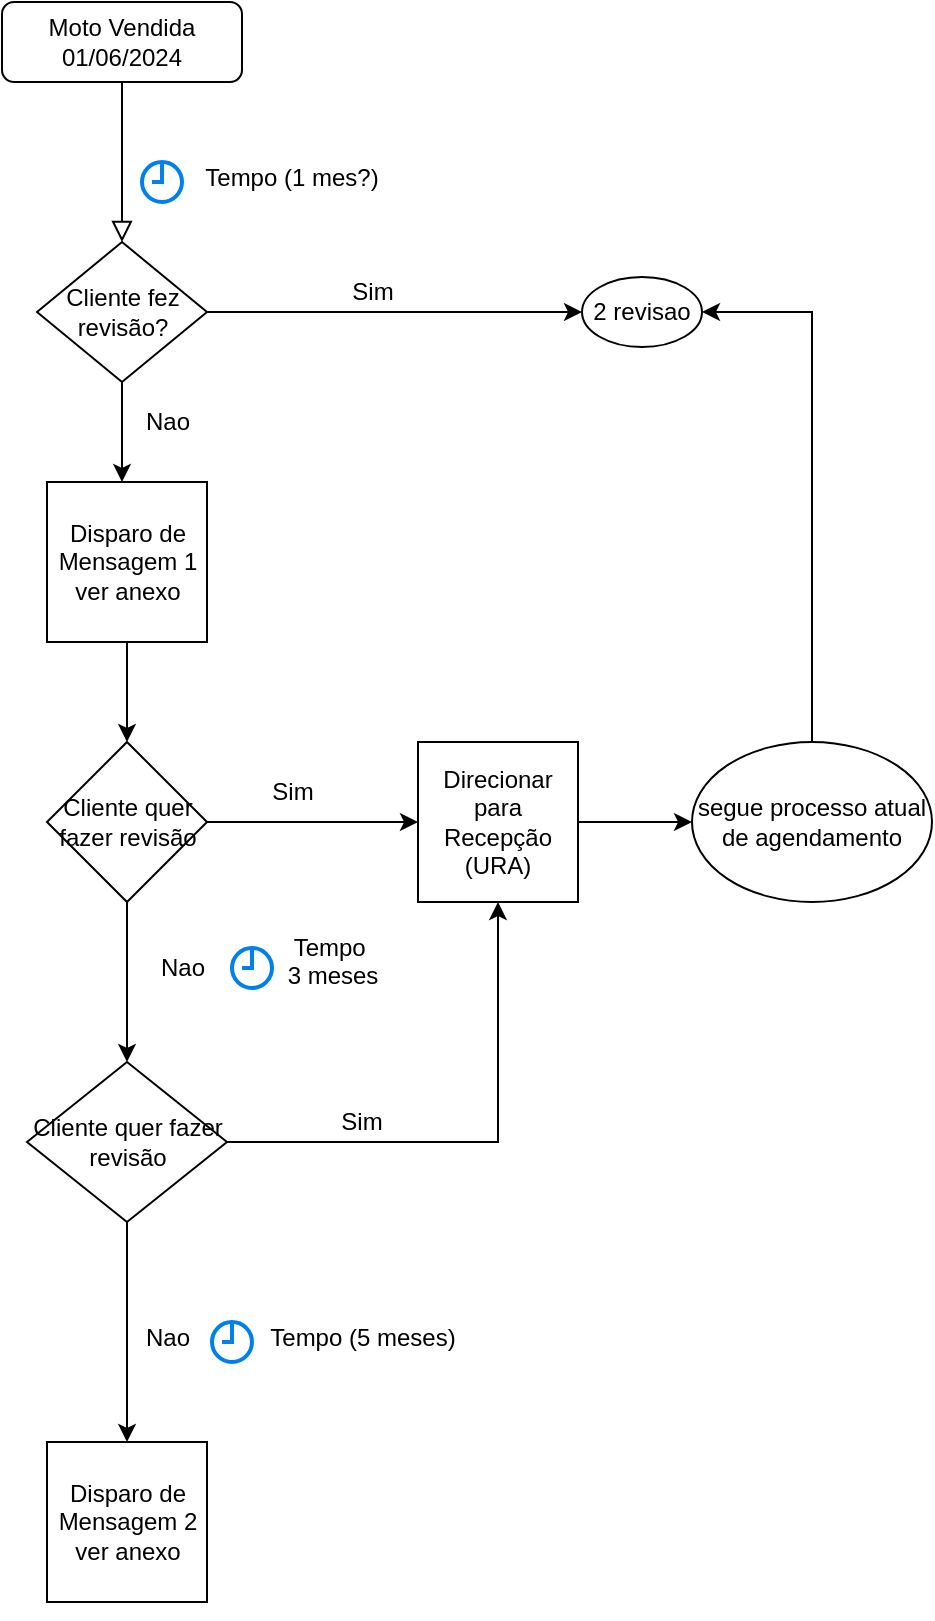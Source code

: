 <mxfile version="24.7.13">
  <diagram id="C5RBs43oDa-KdzZeNtuy" name="Page-1">
    <mxGraphModel dx="1393" dy="726" grid="1" gridSize="10" guides="1" tooltips="1" connect="1" arrows="1" fold="1" page="1" pageScale="1" pageWidth="827" pageHeight="1169" math="0" shadow="0">
      <root>
        <mxCell id="WIyWlLk6GJQsqaUBKTNV-0" />
        <mxCell id="WIyWlLk6GJQsqaUBKTNV-1" parent="WIyWlLk6GJQsqaUBKTNV-0" />
        <mxCell id="WIyWlLk6GJQsqaUBKTNV-2" value="" style="rounded=0;html=1;jettySize=auto;orthogonalLoop=1;fontSize=11;endArrow=block;endFill=0;endSize=8;strokeWidth=1;shadow=0;labelBackgroundColor=none;edgeStyle=orthogonalEdgeStyle;" parent="WIyWlLk6GJQsqaUBKTNV-1" source="WIyWlLk6GJQsqaUBKTNV-3" target="by49IAWij9mJk6MnOWl4-3" edge="1">
          <mxGeometry relative="1" as="geometry">
            <mxPoint x="220" y="160" as="targetPoint" />
          </mxGeometry>
        </mxCell>
        <mxCell id="WIyWlLk6GJQsqaUBKTNV-3" value="Moto Vendida&lt;div&gt;01/06/2024&lt;/div&gt;" style="rounded=1;whiteSpace=wrap;html=1;fontSize=12;glass=0;strokeWidth=1;shadow=0;" parent="WIyWlLk6GJQsqaUBKTNV-1" vertex="1">
          <mxGeometry x="160" y="50" width="120" height="40" as="geometry" />
        </mxCell>
        <mxCell id="by49IAWij9mJk6MnOWl4-0" value="" style="html=1;verticalLabelPosition=bottom;align=center;labelBackgroundColor=#ffffff;verticalAlign=top;strokeWidth=2;strokeColor=#0080F0;shadow=0;dashed=0;shape=mxgraph.ios7.icons.clock;" vertex="1" parent="WIyWlLk6GJQsqaUBKTNV-1">
          <mxGeometry x="230" y="130" width="20" height="20" as="geometry" />
        </mxCell>
        <mxCell id="by49IAWij9mJk6MnOWl4-1" value="Tempo&amp;nbsp;&lt;span style=&quot;background-color: initial;&quot;&gt;(1 mes?)&lt;/span&gt;&lt;div&gt;&lt;div&gt;&lt;div&gt;&lt;br&gt;&lt;/div&gt;&lt;/div&gt;&lt;/div&gt;" style="text;html=1;align=center;verticalAlign=middle;whiteSpace=wrap;rounded=0;" vertex="1" parent="WIyWlLk6GJQsqaUBKTNV-1">
          <mxGeometry x="260" y="140" width="90" height="10" as="geometry" />
        </mxCell>
        <mxCell id="by49IAWij9mJk6MnOWl4-14" style="edgeStyle=orthogonalEdgeStyle;rounded=0;orthogonalLoop=1;jettySize=auto;html=1;exitX=0.5;exitY=1;exitDx=0;exitDy=0;entryX=0.5;entryY=0;entryDx=0;entryDy=0;" edge="1" parent="WIyWlLk6GJQsqaUBKTNV-1" source="by49IAWij9mJk6MnOWl4-2" target="by49IAWij9mJk6MnOWl4-13">
          <mxGeometry relative="1" as="geometry" />
        </mxCell>
        <mxCell id="by49IAWij9mJk6MnOWl4-2" value="Disparo de Mensagem 1&lt;br&gt;ver anexo" style="whiteSpace=wrap;html=1;aspect=fixed;" vertex="1" parent="WIyWlLk6GJQsqaUBKTNV-1">
          <mxGeometry x="182.5" y="290" width="80" height="80" as="geometry" />
        </mxCell>
        <mxCell id="by49IAWij9mJk6MnOWl4-4" style="edgeStyle=orthogonalEdgeStyle;rounded=0;orthogonalLoop=1;jettySize=auto;html=1;" edge="1" parent="WIyWlLk6GJQsqaUBKTNV-1" source="by49IAWij9mJk6MnOWl4-3">
          <mxGeometry relative="1" as="geometry">
            <mxPoint x="220" y="290" as="targetPoint" />
          </mxGeometry>
        </mxCell>
        <mxCell id="by49IAWij9mJk6MnOWl4-6" style="edgeStyle=orthogonalEdgeStyle;rounded=0;orthogonalLoop=1;jettySize=auto;html=1;" edge="1" parent="WIyWlLk6GJQsqaUBKTNV-1" source="by49IAWij9mJk6MnOWl4-3" target="by49IAWij9mJk6MnOWl4-7">
          <mxGeometry relative="1" as="geometry">
            <mxPoint x="300" y="205" as="targetPoint" />
          </mxGeometry>
        </mxCell>
        <mxCell id="by49IAWij9mJk6MnOWl4-3" value="Cliente fez revisão?" style="rhombus;whiteSpace=wrap;html=1;" vertex="1" parent="WIyWlLk6GJQsqaUBKTNV-1">
          <mxGeometry x="177.5" y="170" width="85" height="70" as="geometry" />
        </mxCell>
        <mxCell id="by49IAWij9mJk6MnOWl4-5" value="Nao" style="text;html=1;align=center;verticalAlign=middle;whiteSpace=wrap;rounded=0;" vertex="1" parent="WIyWlLk6GJQsqaUBKTNV-1">
          <mxGeometry x="222.5" y="250" width="40" height="20" as="geometry" />
        </mxCell>
        <mxCell id="by49IAWij9mJk6MnOWl4-7" value="2 revisao" style="ellipse;whiteSpace=wrap;html=1;" vertex="1" parent="WIyWlLk6GJQsqaUBKTNV-1">
          <mxGeometry x="450" y="187.5" width="60" height="35" as="geometry" />
        </mxCell>
        <mxCell id="by49IAWij9mJk6MnOWl4-10" style="edgeStyle=orthogonalEdgeStyle;rounded=0;orthogonalLoop=1;jettySize=auto;html=1;" edge="1" parent="WIyWlLk6GJQsqaUBKTNV-1" source="by49IAWij9mJk6MnOWl4-9" target="by49IAWij9mJk6MnOWl4-11">
          <mxGeometry relative="1" as="geometry">
            <mxPoint x="525" y="460.0" as="targetPoint" />
          </mxGeometry>
        </mxCell>
        <mxCell id="by49IAWij9mJk6MnOWl4-9" value="Direcionar para Recepção&lt;br&gt;(URA)" style="whiteSpace=wrap;html=1;aspect=fixed;" vertex="1" parent="WIyWlLk6GJQsqaUBKTNV-1">
          <mxGeometry x="368" y="420" width="80" height="80" as="geometry" />
        </mxCell>
        <mxCell id="by49IAWij9mJk6MnOWl4-20" style="edgeStyle=orthogonalEdgeStyle;rounded=0;orthogonalLoop=1;jettySize=auto;html=1;entryX=1;entryY=0.5;entryDx=0;entryDy=0;" edge="1" parent="WIyWlLk6GJQsqaUBKTNV-1" source="by49IAWij9mJk6MnOWl4-11" target="by49IAWij9mJk6MnOWl4-7">
          <mxGeometry relative="1" as="geometry">
            <mxPoint x="565" y="260" as="targetPoint" />
          </mxGeometry>
        </mxCell>
        <mxCell id="by49IAWij9mJk6MnOWl4-11" value="segue processo atual de agendamento" style="ellipse;whiteSpace=wrap;html=1;" vertex="1" parent="WIyWlLk6GJQsqaUBKTNV-1">
          <mxGeometry x="505" y="420.0" width="120" height="80" as="geometry" />
        </mxCell>
        <mxCell id="by49IAWij9mJk6MnOWl4-12" value="&lt;div&gt;&lt;div&gt;Sim&lt;/div&gt;&lt;/div&gt;" style="text;html=1;align=center;verticalAlign=middle;resizable=0;points=[];autosize=1;strokeColor=none;fillColor=none;" vertex="1" parent="WIyWlLk6GJQsqaUBKTNV-1">
          <mxGeometry x="285" y="430" width="40" height="30" as="geometry" />
        </mxCell>
        <mxCell id="by49IAWij9mJk6MnOWl4-15" style="edgeStyle=orthogonalEdgeStyle;rounded=0;orthogonalLoop=1;jettySize=auto;html=1;entryX=0;entryY=0.5;entryDx=0;entryDy=0;" edge="1" parent="WIyWlLk6GJQsqaUBKTNV-1" source="by49IAWij9mJk6MnOWl4-13" target="by49IAWij9mJk6MnOWl4-9">
          <mxGeometry relative="1" as="geometry" />
        </mxCell>
        <mxCell id="by49IAWij9mJk6MnOWl4-17" style="edgeStyle=orthogonalEdgeStyle;rounded=0;orthogonalLoop=1;jettySize=auto;html=1;" edge="1" parent="WIyWlLk6GJQsqaUBKTNV-1" source="by49IAWij9mJk6MnOWl4-13">
          <mxGeometry relative="1" as="geometry">
            <mxPoint x="222.5" y="580" as="targetPoint" />
          </mxGeometry>
        </mxCell>
        <mxCell id="by49IAWij9mJk6MnOWl4-13" value="Cliente quer fazer revisão" style="rhombus;whiteSpace=wrap;html=1;" vertex="1" parent="WIyWlLk6GJQsqaUBKTNV-1">
          <mxGeometry x="182.5" y="420" width="80" height="80" as="geometry" />
        </mxCell>
        <mxCell id="by49IAWij9mJk6MnOWl4-16" value="&lt;div&gt;&lt;div&gt;Sim&lt;/div&gt;&lt;/div&gt;" style="text;html=1;align=center;verticalAlign=middle;resizable=0;points=[];autosize=1;strokeColor=none;fillColor=none;" vertex="1" parent="WIyWlLk6GJQsqaUBKTNV-1">
          <mxGeometry x="325" y="180" width="40" height="30" as="geometry" />
        </mxCell>
        <mxCell id="by49IAWij9mJk6MnOWl4-18" value="Nao" style="text;html=1;align=center;verticalAlign=middle;resizable=0;points=[];autosize=1;strokeColor=none;fillColor=none;" vertex="1" parent="WIyWlLk6GJQsqaUBKTNV-1">
          <mxGeometry x="225" y="518" width="50" height="30" as="geometry" />
        </mxCell>
        <mxCell id="by49IAWij9mJk6MnOWl4-22" value="" style="html=1;verticalLabelPosition=bottom;align=center;labelBackgroundColor=#ffffff;verticalAlign=top;strokeWidth=2;strokeColor=#0080F0;shadow=0;dashed=0;shape=mxgraph.ios7.icons.clock;" vertex="1" parent="WIyWlLk6GJQsqaUBKTNV-1">
          <mxGeometry x="275" y="523" width="20" height="20" as="geometry" />
        </mxCell>
        <mxCell id="by49IAWij9mJk6MnOWl4-23" value="Tempo&amp;nbsp;&lt;div&gt;3&lt;span style=&quot;background-color: initial;&quot;&gt;&amp;nbsp;meses&lt;/span&gt;&lt;div&gt;&lt;span style=&quot;background-color: initial;&quot;&gt;&lt;br&gt;&lt;/span&gt;&lt;/div&gt;&lt;/div&gt;" style="text;html=1;align=center;verticalAlign=middle;whiteSpace=wrap;rounded=0;" vertex="1" parent="WIyWlLk6GJQsqaUBKTNV-1">
          <mxGeometry x="262.5" y="518" width="125" height="38" as="geometry" />
        </mxCell>
        <mxCell id="by49IAWij9mJk6MnOWl4-25" style="edgeStyle=orthogonalEdgeStyle;rounded=0;orthogonalLoop=1;jettySize=auto;html=1;exitX=0.5;exitY=1;exitDx=0;exitDy=0;entryX=0.5;entryY=0;entryDx=0;entryDy=0;" edge="1" parent="WIyWlLk6GJQsqaUBKTNV-1" source="by49IAWij9mJk6MnOWl4-26">
          <mxGeometry relative="1" as="geometry">
            <mxPoint x="225.5" y="830" as="targetPoint" />
          </mxGeometry>
        </mxCell>
        <mxCell id="by49IAWij9mJk6MnOWl4-26" value="Disparo de Mensagem 2&lt;br&gt;ver anexo" style="whiteSpace=wrap;html=1;aspect=fixed;" vertex="1" parent="WIyWlLk6GJQsqaUBKTNV-1">
          <mxGeometry x="182.5" y="770" width="80" height="80" as="geometry" />
        </mxCell>
        <mxCell id="by49IAWij9mJk6MnOWl4-27" style="edgeStyle=orthogonalEdgeStyle;rounded=0;orthogonalLoop=1;jettySize=auto;html=1;entryX=0.5;entryY=0;entryDx=0;entryDy=0;" edge="1" parent="WIyWlLk6GJQsqaUBKTNV-1" source="by49IAWij9mJk6MnOWl4-28" target="by49IAWij9mJk6MnOWl4-26">
          <mxGeometry relative="1" as="geometry">
            <mxPoint x="222.5" y="700" as="targetPoint" />
          </mxGeometry>
        </mxCell>
        <mxCell id="by49IAWij9mJk6MnOWl4-30" style="edgeStyle=orthogonalEdgeStyle;rounded=0;orthogonalLoop=1;jettySize=auto;html=1;entryX=0.5;entryY=1;entryDx=0;entryDy=0;" edge="1" parent="WIyWlLk6GJQsqaUBKTNV-1" source="by49IAWij9mJk6MnOWl4-28" target="by49IAWij9mJk6MnOWl4-9">
          <mxGeometry relative="1" as="geometry" />
        </mxCell>
        <mxCell id="by49IAWij9mJk6MnOWl4-28" value="Cliente quer fazer revisão" style="rhombus;whiteSpace=wrap;html=1;" vertex="1" parent="WIyWlLk6GJQsqaUBKTNV-1">
          <mxGeometry x="172.5" y="580" width="100" height="80" as="geometry" />
        </mxCell>
        <mxCell id="by49IAWij9mJk6MnOWl4-29" value="Nao&lt;div&gt;&lt;br&gt;&lt;/div&gt;" style="text;html=1;align=center;verticalAlign=middle;whiteSpace=wrap;rounded=0;" vertex="1" parent="WIyWlLk6GJQsqaUBKTNV-1">
          <mxGeometry x="222.5" y="715" width="40" height="20" as="geometry" />
        </mxCell>
        <mxCell id="by49IAWij9mJk6MnOWl4-31" value="&lt;div&gt;Sim&lt;/div&gt;" style="text;html=1;align=center;verticalAlign=middle;whiteSpace=wrap;rounded=0;" vertex="1" parent="WIyWlLk6GJQsqaUBKTNV-1">
          <mxGeometry x="320" y="600" width="40" height="20" as="geometry" />
        </mxCell>
        <mxCell id="by49IAWij9mJk6MnOWl4-32" value="" style="html=1;verticalLabelPosition=bottom;align=center;labelBackgroundColor=#ffffff;verticalAlign=top;strokeWidth=2;strokeColor=#0080F0;shadow=0;dashed=0;shape=mxgraph.ios7.icons.clock;" vertex="1" parent="WIyWlLk6GJQsqaUBKTNV-1">
          <mxGeometry x="265" y="710" width="20" height="20" as="geometry" />
        </mxCell>
        <mxCell id="by49IAWij9mJk6MnOWl4-33" value="Tempo&amp;nbsp;&lt;span style=&quot;background-color: initial;&quot;&gt;(5 meses)&lt;/span&gt;&lt;div&gt;&lt;div&gt;&lt;div&gt;&lt;br&gt;&lt;/div&gt;&lt;/div&gt;&lt;/div&gt;" style="text;html=1;align=center;verticalAlign=middle;whiteSpace=wrap;rounded=0;" vertex="1" parent="WIyWlLk6GJQsqaUBKTNV-1">
          <mxGeometry x="282.5" y="710" width="115" height="30" as="geometry" />
        </mxCell>
      </root>
    </mxGraphModel>
  </diagram>
</mxfile>
